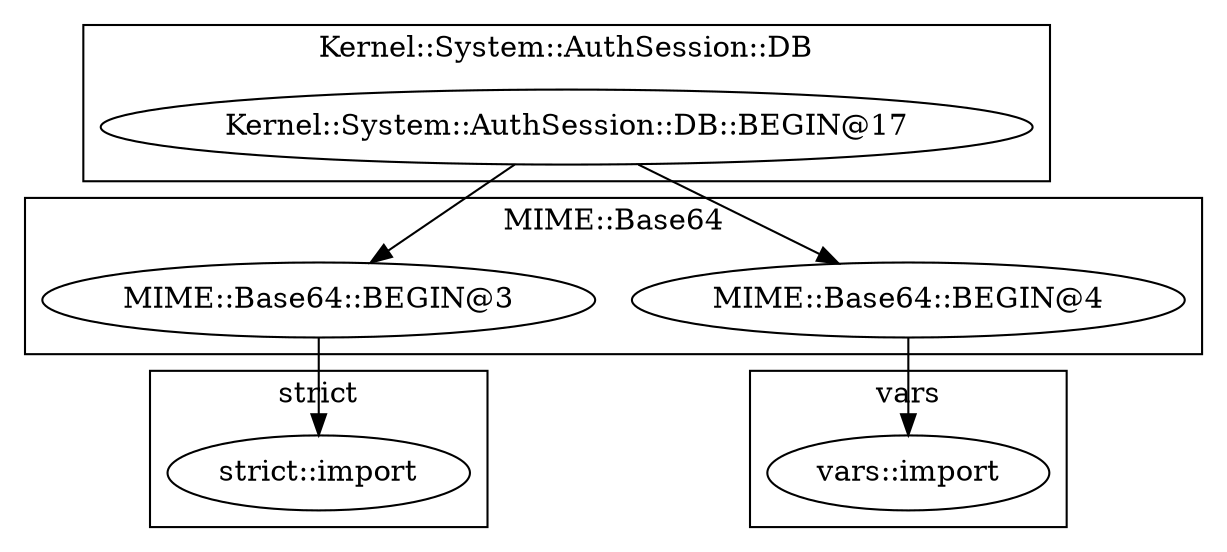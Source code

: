 digraph {
graph [overlap=false]
subgraph cluster_vars {
	label="vars";
	"vars::import";
}
subgraph cluster_strict {
	label="strict";
	"strict::import";
}
subgraph cluster_MIME_Base64 {
	label="MIME::Base64";
	"MIME::Base64::BEGIN@3";
	"MIME::Base64::BEGIN@4";
}
subgraph cluster_Kernel_System_AuthSession_DB {
	label="Kernel::System::AuthSession::DB";
	"Kernel::System::AuthSession::DB::BEGIN@17";
}
"Kernel::System::AuthSession::DB::BEGIN@17" -> "MIME::Base64::BEGIN@3";
"Kernel::System::AuthSession::DB::BEGIN@17" -> "MIME::Base64::BEGIN@4";
"MIME::Base64::BEGIN@4" -> "vars::import";
"MIME::Base64::BEGIN@3" -> "strict::import";
}
